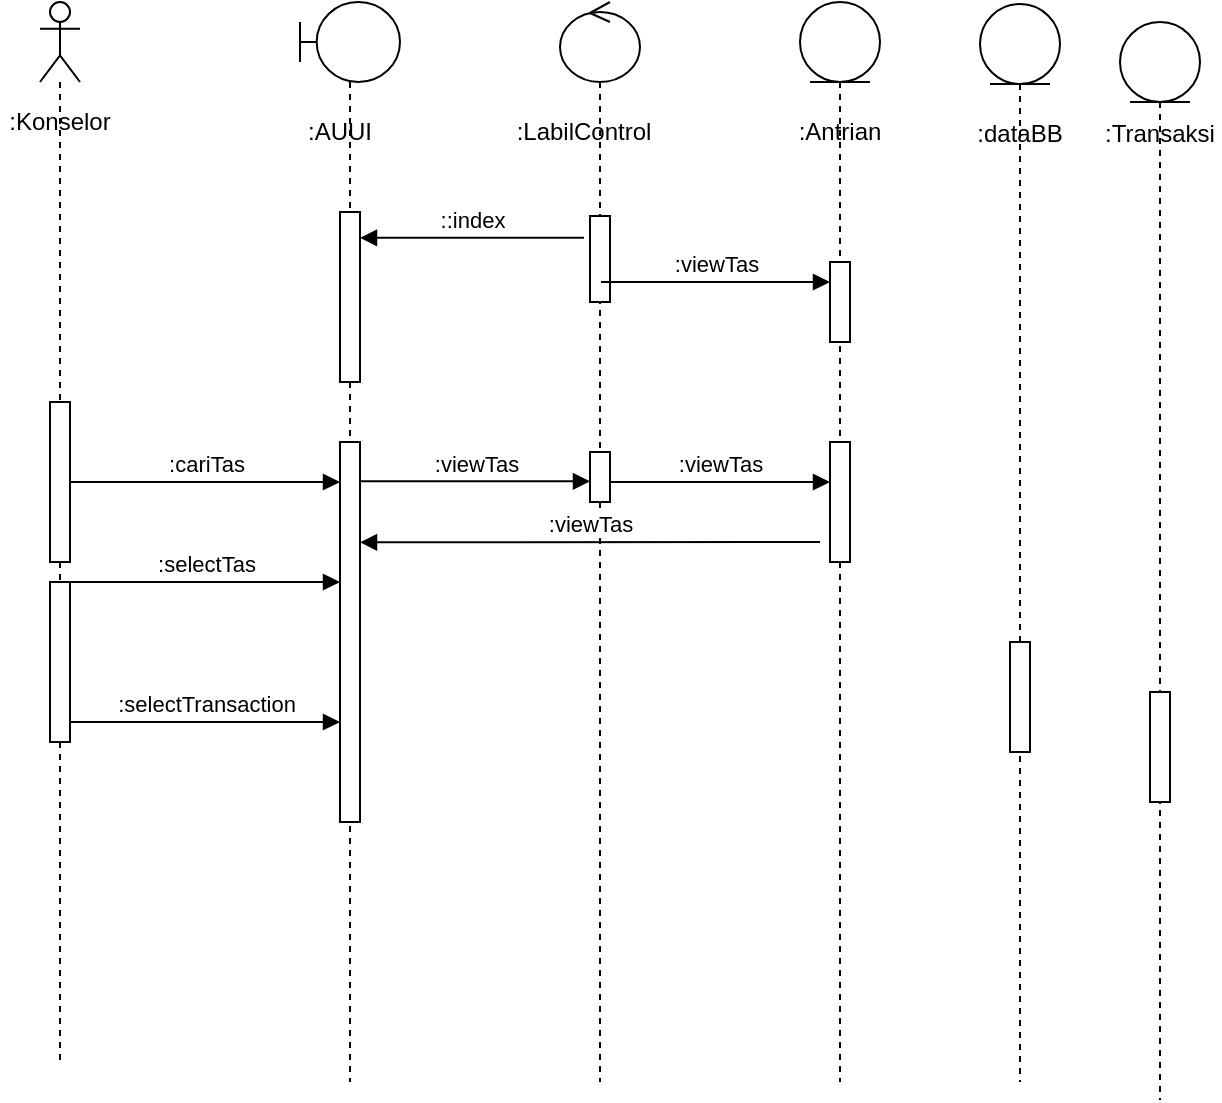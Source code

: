 <mxfile version="22.1.7" type="github">
  <diagram name="Page-1" id="zYGFYwWdgDgnHZVmgpOS">
    <mxGraphModel dx="872" dy="447" grid="1" gridSize="10" guides="1" tooltips="1" connect="1" arrows="1" fold="1" page="1" pageScale="1" pageWidth="850" pageHeight="1100" math="0" shadow="0">
      <root>
        <mxCell id="0" />
        <mxCell id="1" parent="0" />
        <mxCell id="6ISc3NO1TbWstHizMqf0-1" value="" style="shape=umlLifeline;perimeter=lifelinePerimeter;whiteSpace=wrap;html=1;container=0;dropTarget=0;collapsible=0;recursiveResize=0;outlineConnect=0;portConstraint=eastwest;newEdgeStyle={&quot;curved&quot;:0,&quot;rounded&quot;:0};participant=umlActor;" parent="1" vertex="1">
          <mxGeometry x="40" y="160" width="20" height="530" as="geometry" />
        </mxCell>
        <mxCell id="31nMpwVcb4EoJ7QhzkkQ-23" value="" style="html=1;points=[[0,0,0,0,5],[0,1,0,0,-5],[1,0,0,0,5],[1,1,0,0,-5]];perimeter=orthogonalPerimeter;outlineConnect=0;targetShapes=umlLifeline;portConstraint=eastwest;newEdgeStyle={&quot;curved&quot;:0,&quot;rounded&quot;:0};" parent="6ISc3NO1TbWstHizMqf0-1" vertex="1">
          <mxGeometry x="5" y="290" width="10" height="80" as="geometry" />
        </mxCell>
        <mxCell id="6ISc3NO1TbWstHizMqf0-3" value=":AUUI" style="text;html=1;strokeColor=none;fillColor=none;align=center;verticalAlign=middle;whiteSpace=wrap;rounded=0;" parent="1" vertex="1">
          <mxGeometry x="160" y="210" width="60" height="30" as="geometry" />
        </mxCell>
        <mxCell id="6ISc3NO1TbWstHizMqf0-4" value=":LabilControl" style="text;html=1;strokeColor=none;fillColor=none;align=center;verticalAlign=middle;whiteSpace=wrap;rounded=0;" parent="1" vertex="1">
          <mxGeometry x="282" y="210" width="60" height="30" as="geometry" />
        </mxCell>
        <mxCell id="6ISc3NO1TbWstHizMqf0-6" value="" style="shape=umlLifeline;perimeter=lifelinePerimeter;whiteSpace=wrap;html=1;container=0;dropTarget=0;collapsible=0;recursiveResize=0;outlineConnect=0;portConstraint=eastwest;newEdgeStyle={&quot;curved&quot;:0,&quot;rounded&quot;:0};participant=umlBoundary;" parent="1" vertex="1">
          <mxGeometry x="170" y="160" width="50" height="540" as="geometry" />
        </mxCell>
        <mxCell id="6ISc3NO1TbWstHizMqf0-14" value=":Konselor" style="text;html=1;strokeColor=none;fillColor=none;align=center;verticalAlign=middle;whiteSpace=wrap;rounded=0;" parent="1" vertex="1">
          <mxGeometry x="20" y="205" width="60" height="30" as="geometry" />
        </mxCell>
        <mxCell id="6ISc3NO1TbWstHizMqf0-20" value="" style="shape=umlLifeline;perimeter=lifelinePerimeter;whiteSpace=wrap;html=1;container=1;dropTarget=0;collapsible=0;recursiveResize=0;outlineConnect=0;portConstraint=eastwest;newEdgeStyle={&quot;curved&quot;:0,&quot;rounded&quot;:0};participant=umlControl;" parent="1" vertex="1">
          <mxGeometry x="300" y="160" width="40" height="540" as="geometry" />
        </mxCell>
        <mxCell id="6ISc3NO1TbWstHizMqf0-22" value="" style="html=1;points=[[0,0,0,0,5],[0,1,0,0,-5],[1,0,0,0,5],[1,1,0,0,-5]];perimeter=orthogonalPerimeter;outlineConnect=0;targetShapes=umlLifeline;portConstraint=eastwest;newEdgeStyle={&quot;curved&quot;:0,&quot;rounded&quot;:0};" parent="6ISc3NO1TbWstHizMqf0-20" vertex="1">
          <mxGeometry x="15" y="107" width="10" height="43" as="geometry" />
        </mxCell>
        <mxCell id="31nMpwVcb4EoJ7QhzkkQ-13" value="" style="html=1;points=[[0,0,0,0,5],[0,1,0,0,-5],[1,0,0,0,5],[1,1,0,0,-5]];perimeter=orthogonalPerimeter;outlineConnect=0;targetShapes=umlLifeline;portConstraint=eastwest;newEdgeStyle={&quot;curved&quot;:0,&quot;rounded&quot;:0};" parent="6ISc3NO1TbWstHizMqf0-20" vertex="1">
          <mxGeometry x="15" y="225" width="10" height="25" as="geometry" />
        </mxCell>
        <mxCell id="6ISc3NO1TbWstHizMqf0-26" value="::index" style="html=1;verticalAlign=bottom;endArrow=block;curved=0;rounded=0;exitX=-0.3;exitY=0.254;exitDx=0;exitDy=0;exitPerimeter=0;" parent="1" source="6ISc3NO1TbWstHizMqf0-22" target="6ISc3NO1TbWstHizMqf0-21" edge="1">
          <mxGeometry width="80" relative="1" as="geometry">
            <mxPoint x="380" y="350" as="sourcePoint" />
            <mxPoint x="200" y="280" as="targetPoint" />
          </mxGeometry>
        </mxCell>
        <mxCell id="6ISc3NO1TbWstHizMqf0-27" value=":viewTas" style="html=1;verticalAlign=bottom;endArrow=block;curved=0;rounded=0;" parent="1" edge="1">
          <mxGeometry width="80" relative="1" as="geometry">
            <mxPoint x="320.5" y="300" as="sourcePoint" />
            <mxPoint x="435.0" y="300" as="targetPoint" />
          </mxGeometry>
        </mxCell>
        <mxCell id="6ISc3NO1TbWstHizMqf0-43" value=":Transaksi" style="text;html=1;strokeColor=none;fillColor=none;align=center;verticalAlign=middle;whiteSpace=wrap;rounded=0;" parent="1" vertex="1">
          <mxGeometry x="570" y="211" width="60" height="30" as="geometry" />
        </mxCell>
        <mxCell id="6ISc3NO1TbWstHizMqf0-5" value=":Antrian" style="text;html=1;strokeColor=none;fillColor=none;align=center;verticalAlign=middle;whiteSpace=wrap;rounded=0;" parent="1" vertex="1">
          <mxGeometry x="410" y="210" width="60" height="30" as="geometry" />
        </mxCell>
        <mxCell id="6ISc3NO1TbWstHizMqf0-8" value="" style="shape=umlLifeline;perimeter=lifelinePerimeter;whiteSpace=wrap;html=1;container=1;dropTarget=0;collapsible=0;recursiveResize=0;outlineConnect=0;portConstraint=eastwest;newEdgeStyle={&quot;curved&quot;:0,&quot;rounded&quot;:0};participant=umlEntity;" parent="1" vertex="1">
          <mxGeometry x="420" y="160" width="40" height="540" as="geometry" />
        </mxCell>
        <mxCell id="6ISc3NO1TbWstHizMqf0-24" value="" style="html=1;points=[[0,0,0,0,5],[0,1,0,0,-5],[1,0,0,0,5],[1,1,0,0,-5]];perimeter=orthogonalPerimeter;outlineConnect=0;targetShapes=umlLifeline;portConstraint=eastwest;newEdgeStyle={&quot;curved&quot;:0,&quot;rounded&quot;:0};" parent="6ISc3NO1TbWstHizMqf0-8" vertex="1">
          <mxGeometry x="15" y="135" width="10" height="5" as="geometry" />
        </mxCell>
        <mxCell id="31nMpwVcb4EoJ7QhzkkQ-15" value="" style="html=1;points=[[0,0,0,0,5],[0,1,0,0,-5],[1,0,0,0,5],[1,1,0,0,-5]];perimeter=orthogonalPerimeter;outlineConnect=0;targetShapes=umlLifeline;portConstraint=eastwest;newEdgeStyle={&quot;curved&quot;:0,&quot;rounded&quot;:0};" parent="6ISc3NO1TbWstHizMqf0-8" vertex="1">
          <mxGeometry x="15" y="220" width="10" height="60" as="geometry" />
        </mxCell>
        <mxCell id="6ISc3NO1TbWstHizMqf0-21" value="" style="html=1;points=[[0,0,0,0,5],[0,1,0,0,-5],[1,0,0,0,5],[1,1,0,0,-5]];perimeter=orthogonalPerimeter;outlineConnect=0;targetShapes=umlLifeline;portConstraint=eastwest;newEdgeStyle={&quot;curved&quot;:0,&quot;rounded&quot;:0};" parent="1" vertex="1">
          <mxGeometry x="190" y="265" width="10" height="85" as="geometry" />
        </mxCell>
        <mxCell id="31nMpwVcb4EoJ7QhzkkQ-6" value="" style="html=1;verticalAlign=bottom;endArrow=block;curved=0;rounded=0;" parent="1" target="31nMpwVcb4EoJ7QhzkkQ-5" edge="1">
          <mxGeometry width="80" relative="1" as="geometry">
            <mxPoint x="440" y="330" as="sourcePoint" />
            <mxPoint x="650" y="330" as="targetPoint" />
          </mxGeometry>
        </mxCell>
        <mxCell id="31nMpwVcb4EoJ7QhzkkQ-5" value="" style="html=1;points=[[0,0,0,0,5],[0,1,0,0,-5],[1,0,0,0,5],[1,1,0,0,-5]];perimeter=orthogonalPerimeter;outlineConnect=0;targetShapes=umlLifeline;portConstraint=eastwest;newEdgeStyle={&quot;curved&quot;:0,&quot;rounded&quot;:0};" parent="1" vertex="1">
          <mxGeometry x="435" y="290" width="10" height="40" as="geometry" />
        </mxCell>
        <mxCell id="6ISc3NO1TbWstHizMqf0-46" value="" style="html=1;points=[[0,0,0,0,5],[0,1,0,0,-5],[1,0,0,0,5],[1,1,0,0,-5]];perimeter=orthogonalPerimeter;outlineConnect=0;targetShapes=umlLifeline;portConstraint=eastwest;newEdgeStyle={&quot;curved&quot;:0,&quot;rounded&quot;:0};" parent="1" vertex="1">
          <mxGeometry x="190" y="380" width="10" height="190" as="geometry" />
        </mxCell>
        <mxCell id="31nMpwVcb4EoJ7QhzkkQ-12" value=":cariTas" style="html=1;verticalAlign=bottom;endArrow=block;curved=0;rounded=0;" parent="1" source="31nMpwVcb4EoJ7QhzkkQ-10" target="6ISc3NO1TbWstHizMqf0-46" edge="1">
          <mxGeometry width="80" relative="1" as="geometry">
            <mxPoint x="60" y="380" as="sourcePoint" />
            <mxPoint x="140" y="380" as="targetPoint" />
          </mxGeometry>
        </mxCell>
        <mxCell id="31nMpwVcb4EoJ7QhzkkQ-10" value="" style="html=1;points=[[0,0,0,0,5],[0,1,0,0,-5],[1,0,0,0,5],[1,1,0,0,-5]];perimeter=orthogonalPerimeter;outlineConnect=0;targetShapes=umlLifeline;portConstraint=eastwest;newEdgeStyle={&quot;curved&quot;:0,&quot;rounded&quot;:0};" parent="1" vertex="1">
          <mxGeometry x="45" y="360" width="10" height="80" as="geometry" />
        </mxCell>
        <mxCell id="31nMpwVcb4EoJ7QhzkkQ-14" value=":viewTas" style="html=1;verticalAlign=bottom;endArrow=block;curved=0;rounded=0;" parent="1" target="31nMpwVcb4EoJ7QhzkkQ-13" edge="1">
          <mxGeometry width="80" relative="1" as="geometry">
            <mxPoint x="200" y="399.66" as="sourcePoint" />
            <mxPoint x="310" y="400" as="targetPoint" />
          </mxGeometry>
        </mxCell>
        <mxCell id="31nMpwVcb4EoJ7QhzkkQ-16" value=":viewTas" style="html=1;verticalAlign=bottom;endArrow=block;curved=0;rounded=0;" parent="1" source="31nMpwVcb4EoJ7QhzkkQ-13" edge="1">
          <mxGeometry width="80" relative="1" as="geometry">
            <mxPoint x="330" y="400" as="sourcePoint" />
            <mxPoint x="435" y="400" as="targetPoint" />
          </mxGeometry>
        </mxCell>
        <mxCell id="31nMpwVcb4EoJ7QhzkkQ-17" value=":viewTas" style="html=1;verticalAlign=bottom;endArrow=block;curved=0;rounded=0;" parent="1" edge="1">
          <mxGeometry width="80" relative="1" as="geometry">
            <mxPoint x="430" y="430" as="sourcePoint" />
            <mxPoint x="200.0" y="430.16" as="targetPoint" />
          </mxGeometry>
        </mxCell>
        <mxCell id="31nMpwVcb4EoJ7QhzkkQ-22" value=":selectTas" style="html=1;verticalAlign=bottom;endArrow=block;curved=0;rounded=0;" parent="1" target="6ISc3NO1TbWstHizMqf0-46" edge="1">
          <mxGeometry width="80" relative="1" as="geometry">
            <mxPoint x="55" y="450" as="sourcePoint" />
            <mxPoint x="180" y="450" as="targetPoint" />
          </mxGeometry>
        </mxCell>
        <mxCell id="6ISc3NO1TbWstHizMqf0-36" value="" style="shape=umlLifeline;perimeter=lifelinePerimeter;whiteSpace=wrap;html=1;container=0;dropTarget=0;collapsible=0;recursiveResize=0;outlineConnect=0;portConstraint=eastwest;newEdgeStyle={&quot;curved&quot;:0,&quot;rounded&quot;:0};participant=umlEntity;" parent="1" vertex="1">
          <mxGeometry x="510" y="161" width="40" height="539" as="geometry" />
        </mxCell>
        <mxCell id="6ISc3NO1TbWstHizMqf0-37" value="" style="html=1;points=[[0,0,0,0,5],[0,1,0,0,-5],[1,0,0,0,5],[1,1,0,0,-5]];perimeter=orthogonalPerimeter;outlineConnect=0;targetShapes=umlLifeline;portConstraint=eastwest;newEdgeStyle={&quot;curved&quot;:0,&quot;rounded&quot;:0};" parent="6ISc3NO1TbWstHizMqf0-36" vertex="1">
          <mxGeometry x="15" y="319" width="10" height="55" as="geometry" />
        </mxCell>
        <mxCell id="6ISc3NO1TbWstHizMqf0-35" value=":dataBB" style="text;html=1;strokeColor=none;fillColor=none;align=center;verticalAlign=middle;whiteSpace=wrap;rounded=0;" parent="1" vertex="1">
          <mxGeometry x="500" y="211" width="60" height="30" as="geometry" />
        </mxCell>
        <mxCell id="31nMpwVcb4EoJ7QhzkkQ-20" value="" style="shape=umlLifeline;perimeter=lifelinePerimeter;whiteSpace=wrap;html=1;container=0;dropTarget=0;collapsible=0;recursiveResize=0;outlineConnect=0;portConstraint=eastwest;newEdgeStyle={&quot;curved&quot;:0,&quot;rounded&quot;:0};participant=umlEntity;" parent="1" vertex="1">
          <mxGeometry x="580" y="170" width="40" height="539" as="geometry" />
        </mxCell>
        <mxCell id="31nMpwVcb4EoJ7QhzkkQ-21" value="" style="html=1;points=[[0,0,0,0,5],[0,1,0,0,-5],[1,0,0,0,5],[1,1,0,0,-5]];perimeter=orthogonalPerimeter;outlineConnect=0;targetShapes=umlLifeline;portConstraint=eastwest;newEdgeStyle={&quot;curved&quot;:0,&quot;rounded&quot;:0};" parent="31nMpwVcb4EoJ7QhzkkQ-20" vertex="1">
          <mxGeometry x="15" y="335" width="10" height="55" as="geometry" />
        </mxCell>
        <mxCell id="31nMpwVcb4EoJ7QhzkkQ-25" value=":selectTransaction" style="html=1;verticalAlign=bottom;endArrow=block;curved=0;rounded=0;" parent="1" edge="1">
          <mxGeometry width="80" relative="1" as="geometry">
            <mxPoint x="55" y="520" as="sourcePoint" />
            <mxPoint x="190" y="520" as="targetPoint" />
          </mxGeometry>
        </mxCell>
      </root>
    </mxGraphModel>
  </diagram>
</mxfile>

